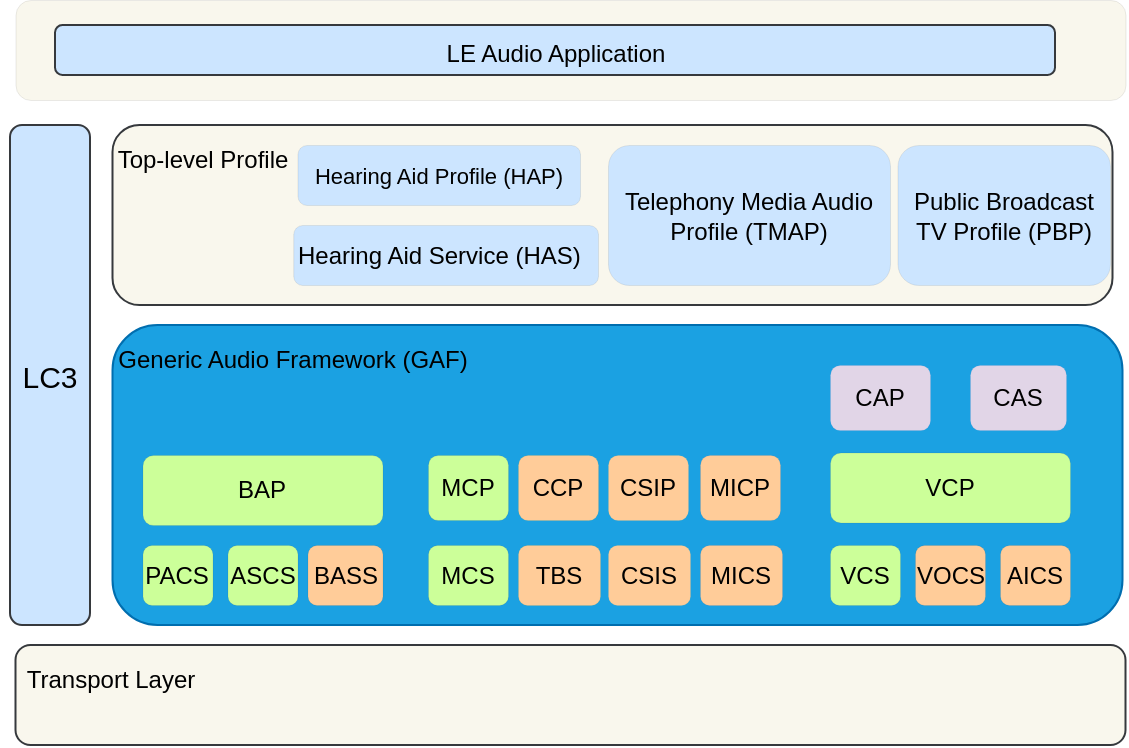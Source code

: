 <mxfile version="21.5.2" type="github">
  <diagram name="第 1 页" id="uVQju4d6gTZyAh3X1MpB">
    <mxGraphModel dx="1802" dy="2006" grid="1" gridSize="10" guides="1" tooltips="1" connect="1" arrows="1" fold="1" page="1" pageScale="1" pageWidth="827" pageHeight="1169" math="0" shadow="0">
      <root>
        <mxCell id="0" />
        <mxCell id="1" parent="0" />
        <mxCell id="uVU7-ieW27iNGXddlm9E-1" value="" style="rounded=1;whiteSpace=wrap;html=1;fontSize=15;fillColor=#f9f7ed;strokeColor=#36393d;" vertex="1" parent="1">
          <mxGeometry x="166.25" y="-837.5" width="500" height="90" as="geometry" />
        </mxCell>
        <mxCell id="uVU7-ieW27iNGXddlm9E-2" value="" style="rounded=1;whiteSpace=wrap;html=1;fontSize=15;fillColor=#1ba1e2;fontColor=#ffffff;strokeColor=#006EAF;" vertex="1" parent="1">
          <mxGeometry x="166.25" y="-737.5" width="505" height="150" as="geometry" />
        </mxCell>
        <mxCell id="uVU7-ieW27iNGXddlm9E-3" value="" style="rounded=1;whiteSpace=wrap;html=1;fontSize=15;fillColor=#f9f7ed;strokeColor=#36393d;" vertex="1" parent="1">
          <mxGeometry x="117.75" y="-577.5" width="555" height="50" as="geometry" />
        </mxCell>
        <mxCell id="uVU7-ieW27iNGXddlm9E-4" value="LC3" style="rounded=1;whiteSpace=wrap;html=1;fontSize=15;fillColor=#cce5ff;strokeColor=#36393d;" vertex="1" parent="1">
          <mxGeometry x="115" y="-837.5" width="40" height="250" as="geometry" />
        </mxCell>
        <mxCell id="uVU7-ieW27iNGXddlm9E-5" value="&lt;font style=&quot;font-size: 12px;&quot;&gt;Top-level Profile&lt;/font&gt;" style="text;html=1;resizable=0;autosize=1;align=center;verticalAlign=middle;points=[];fillColor=none;strokeColor=none;rounded=0;fontSize=15;strokeWidth=2;" vertex="1" parent="1">
          <mxGeometry x="156.25" y="-837.5" width="110" height="30" as="geometry" />
        </mxCell>
        <mxCell id="uVU7-ieW27iNGXddlm9E-6" value="Telephony Media Audio Profile (TMAP)" style="rounded=1;whiteSpace=wrap;html=1;strokeWidth=0;fontSize=12;strokeColor=#36393d;fillColor=#cce5ff;" vertex="1" parent="1">
          <mxGeometry x="414" y="-827.5" width="141" height="70" as="geometry" />
        </mxCell>
        <mxCell id="uVU7-ieW27iNGXddlm9E-7" value="Public Broadcast TV Profile (PBP)" style="rounded=1;whiteSpace=wrap;html=1;strokeWidth=0;fontSize=12;strokeColor=#36393d;fillColor=#cce5ff;" vertex="1" parent="1">
          <mxGeometry x="558.75" y="-827.5" width="106.25" height="70" as="geometry" />
        </mxCell>
        <mxCell id="uVU7-ieW27iNGXddlm9E-8" value="&lt;font style=&quot;font-size: 11px;&quot;&gt;Hearing Aid Profile (HAP)&lt;/font&gt;" style="rounded=1;whiteSpace=wrap;html=1;strokeWidth=0;fontSize=12;fillColor=#cce5ff;strokeColor=#36393d;" vertex="1" parent="1">
          <mxGeometry x="258.75" y="-827.5" width="141.25" height="30" as="geometry" />
        </mxCell>
        <mxCell id="uVU7-ieW27iNGXddlm9E-9" value="Hearing Aid Service (HAS)" style="rounded=1;whiteSpace=wrap;html=1;strokeWidth=0;fontSize=12;fillColor=#cce5ff;strokeColor=#36393d;align=left;" vertex="1" parent="1">
          <mxGeometry x="256.63" y="-787.5" width="152.37" height="30" as="geometry" />
        </mxCell>
        <mxCell id="uVU7-ieW27iNGXddlm9E-10" value="&lt;span style=&quot;font-size: 12px;&quot;&gt;Generic Audio Framework (GAF)&lt;/span&gt;" style="text;html=1;resizable=0;autosize=1;align=center;verticalAlign=middle;points=[];fillColor=none;strokeColor=none;rounded=0;fontSize=15;strokeWidth=2;" vertex="1" parent="1">
          <mxGeometry x="156.25" y="-737.5" width="200" height="30" as="geometry" />
        </mxCell>
        <mxCell id="uVU7-ieW27iNGXddlm9E-11" value="PACS" style="rounded=1;whiteSpace=wrap;html=1;strokeWidth=0;fontSize=12;fillColor=#CCFF99;strokeColor=#36393d;" vertex="1" parent="1">
          <mxGeometry x="181.25" y="-627.5" width="35" height="30" as="geometry" />
        </mxCell>
        <mxCell id="uVU7-ieW27iNGXddlm9E-12" value="BASS" style="rounded=1;whiteSpace=wrap;html=1;strokeWidth=0;fontSize=12;fillColor=#ffcc99;strokeColor=#36393d;" vertex="1" parent="1">
          <mxGeometry x="263.75" y="-627.5" width="37.5" height="30" as="geometry" />
        </mxCell>
        <mxCell id="uVU7-ieW27iNGXddlm9E-13" value="MCP" style="rounded=1;whiteSpace=wrap;html=1;strokeWidth=0;fontSize=12;fillColor=#CCFF99;strokeColor=#36393d;" vertex="1" parent="1">
          <mxGeometry x="324" y="-672.5" width="40" height="32.5" as="geometry" />
        </mxCell>
        <mxCell id="uVU7-ieW27iNGXddlm9E-14" value="MCS" style="rounded=1;whiteSpace=wrap;html=1;strokeWidth=0;fontSize=12;fillColor=#CCFF99;strokeColor=#36393d;" vertex="1" parent="1">
          <mxGeometry x="324" y="-627.5" width="40" height="30" as="geometry" />
        </mxCell>
        <mxCell id="uVU7-ieW27iNGXddlm9E-15" value="TBS" style="rounded=1;whiteSpace=wrap;html=1;strokeWidth=0;fontSize=12;fillColor=#FFCC99;strokeColor=#d79b00;" vertex="1" parent="1">
          <mxGeometry x="369" y="-627.5" width="41" height="30" as="geometry" />
        </mxCell>
        <mxCell id="uVU7-ieW27iNGXddlm9E-16" value="CCP" style="rounded=1;whiteSpace=wrap;html=1;strokeWidth=0;fontSize=12;fillColor=#FFCC99;strokeColor=#d79b00;" vertex="1" parent="1">
          <mxGeometry x="369" y="-672.5" width="40" height="32.5" as="geometry" />
        </mxCell>
        <mxCell id="uVU7-ieW27iNGXddlm9E-17" value="CSIP" style="rounded=1;whiteSpace=wrap;html=1;strokeWidth=0;fontSize=12;fillColor=#FFCC99;strokeColor=#d6b656;" vertex="1" parent="1">
          <mxGeometry x="414" y="-672.5" width="40" height="32.5" as="geometry" />
        </mxCell>
        <mxCell id="uVU7-ieW27iNGXddlm9E-18" value="CSIS" style="rounded=1;whiteSpace=wrap;html=1;strokeWidth=0;fontSize=12;fillColor=#FFCC99;strokeColor=#d6b656;" vertex="1" parent="1">
          <mxGeometry x="414" y="-627.5" width="41" height="30" as="geometry" />
        </mxCell>
        <mxCell id="uVU7-ieW27iNGXddlm9E-19" value="MICP" style="rounded=1;whiteSpace=wrap;html=1;strokeWidth=0;fontSize=12;fillColor=#FFCC99;strokeColor=#b85450;" vertex="1" parent="1">
          <mxGeometry x="460" y="-672.5" width="40" height="32.5" as="geometry" />
        </mxCell>
        <mxCell id="uVU7-ieW27iNGXddlm9E-20" value="MICS" style="rounded=1;whiteSpace=wrap;html=1;strokeWidth=0;fontSize=12;fillColor=#FFCC99;strokeColor=#b85450;" vertex="1" parent="1">
          <mxGeometry x="460" y="-627.5" width="41" height="30" as="geometry" />
        </mxCell>
        <mxCell id="uVU7-ieW27iNGXddlm9E-21" value="VCP" style="rounded=1;whiteSpace=wrap;html=1;strokeWidth=0;fontSize=12;fillColor=#CCFF99;strokeColor=#36393d;" vertex="1" parent="1">
          <mxGeometry x="525" y="-673.75" width="120" height="35" as="geometry" />
        </mxCell>
        <mxCell id="uVU7-ieW27iNGXddlm9E-22" value="VCS" style="rounded=1;whiteSpace=wrap;html=1;strokeWidth=0;fontSize=12;fillColor=#CCFF99;strokeColor=#36393d;" vertex="1" parent="1">
          <mxGeometry x="525" y="-627.5" width="35" height="30" as="geometry" />
        </mxCell>
        <mxCell id="uVU7-ieW27iNGXddlm9E-23" value="VOCS" style="rounded=1;whiteSpace=wrap;html=1;strokeWidth=0;fontSize=12;fillColor=#FFCC99;strokeColor=#36393d;" vertex="1" parent="1">
          <mxGeometry x="567.5" y="-627.5" width="35" height="30" as="geometry" />
        </mxCell>
        <mxCell id="uVU7-ieW27iNGXddlm9E-24" value="AICS" style="rounded=1;whiteSpace=wrap;html=1;strokeWidth=0;fontSize=12;fillColor=#FFCC99;strokeColor=#36393d;" vertex="1" parent="1">
          <mxGeometry x="610" y="-627.5" width="35" height="30" as="geometry" />
        </mxCell>
        <mxCell id="uVU7-ieW27iNGXddlm9E-25" value="ASCS" style="rounded=1;whiteSpace=wrap;html=1;strokeWidth=0;fontSize=12;fillColor=#CCFF99;strokeColor=#36393d;" vertex="1" parent="1">
          <mxGeometry x="223.75" y="-627.5" width="35" height="30" as="geometry" />
        </mxCell>
        <mxCell id="uVU7-ieW27iNGXddlm9E-26" value="CAP" style="rounded=1;whiteSpace=wrap;html=1;strokeWidth=0;fontSize=12;fillColor=#e1d5e7;strokeColor=#9673a6;" vertex="1" parent="1">
          <mxGeometry x="525" y="-717.5" width="50" height="32.5" as="geometry" />
        </mxCell>
        <mxCell id="uVU7-ieW27iNGXddlm9E-27" value="CAS" style="rounded=1;whiteSpace=wrap;html=1;strokeWidth=0;fontSize=12;fillColor=#e1d5e7;strokeColor=#9673a6;" vertex="1" parent="1">
          <mxGeometry x="595" y="-717.5" width="48" height="32.5" as="geometry" />
        </mxCell>
        <mxCell id="uVU7-ieW27iNGXddlm9E-28" value="" style="rounded=1;whiteSpace=wrap;html=1;strokeWidth=0;fontSize=12;fillColor=#f9f7ed;strokeColor=#36393d;" vertex="1" parent="1">
          <mxGeometry x="117.75" y="-900" width="555" height="50" as="geometry" />
        </mxCell>
        <mxCell id="uVU7-ieW27iNGXddlm9E-29" value="&lt;font style=&quot;font-size: 12px;&quot;&gt;LE Audio Application&lt;/font&gt;" style="rounded=1;whiteSpace=wrap;html=1;fontSize=15;fillColor=#cce5ff;strokeColor=#36393d;" vertex="1" parent="1">
          <mxGeometry x="137.5" y="-887.5" width="500" height="25" as="geometry" />
        </mxCell>
        <mxCell id="uVU7-ieW27iNGXddlm9E-30" value="BAP" style="rounded=1;whiteSpace=wrap;html=1;strokeWidth=0;fontSize=12;fillColor=#CCFF99;strokeColor=#36393d;" vertex="1" parent="1">
          <mxGeometry x="181.25" y="-672.5" width="120" height="35" as="geometry" />
        </mxCell>
        <mxCell id="uVU7-ieW27iNGXddlm9E-31" value="&lt;span style=&quot;font-size: 12px;&quot;&gt;Transport Layer&lt;/span&gt;" style="text;html=1;resizable=0;autosize=1;align=center;verticalAlign=middle;points=[];fillColor=none;strokeColor=none;rounded=0;fontSize=15;strokeWidth=2;" vertex="1" parent="1">
          <mxGeometry x="110" y="-577.5" width="110" height="30" as="geometry" />
        </mxCell>
      </root>
    </mxGraphModel>
  </diagram>
</mxfile>
